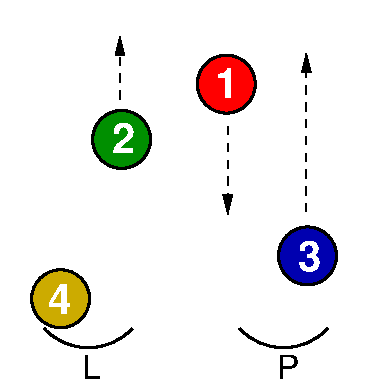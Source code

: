 #FIG 3.2
Landscape
Center
Metric
Letter  
100.00
Single
-2
1200 2
6 300 2325 2355 2700
6 300 2325 960 2700
5 1 0 2 0 7 50 0 -1 0.000 0 1 0 0 630.000 2047.500 315 2340 675 2475 945 2340
4 0 0 50 0 4 16 0.0000 0 180 135 585 2700 L\001
-6
6 1695 2325 2355 2700
5 1 0 2 0 7 50 0 -1 0.000 0 1 0 0 2025.000 2047.500 1710 2340 2070 2475 2340 2340
4 0 0 50 0 4 16 0.0000 0 180 165 1980 2700 P\001
-6
-6
6 210 1905 654 2349
6 210 1905 654 2349
1 3 0 2 0 31 50 0 16 0.000 1 0.0000 432 2127 207 207 432 2127 639 2127
4 0 7 50 0 18 20 0.0000 4 195 150 344 2238 4\001
-6
-6
6 646 767 1090 1211
1 3 0 2 0 12 50 0 20 0.000 1 0.0000 868 989 207 207 868 989 1075 989
4 0 7 50 0 18 20 0.0000 4 195 150 797 1089 2\001
-6
6 1974 1599 2418 2043
1 3 0 2 0 9 50 0 20 0.000 1 0.0000 2196 1821 207 207 2196 1821 2403 1821
4 0 7 50 0 18 20 0.0000 4 195 150 2125 1932 3\001
-6
6 1394 372 1838 816
1 3 0 2 0 4 50 0 20 0.000 1 0.0000 1616 594 207 207 1616 594 1823 594
4 0 7 50 0 18 20 0.0000 4 195 150 1533 690 1\001
-6
2 2 0 0 7 7 51 0 20 0.000 0 0 -1 0 0 5
	 0 0 2700 0 2700 2700 0 2700 0 0
3 0 1 1 0 7 50 0 -1 4.000 0 1 0 2
	1 1 1.00 60.00 120.00
	 856 701 856 250
	 0.000 0.000
3 0 1 1 0 7 50 0 -1 4.000 0 1 0 2
	1 1 1.00 60.00 120.00
	 2188 1506 2188 373
	 0.000 0.000
3 0 1 1 0 7 50 0 -1 4.000 0 1 0 2
	1 1 1.00 60.00 120.00
	 1626 896 1626 1524
	 0.000 0.000
